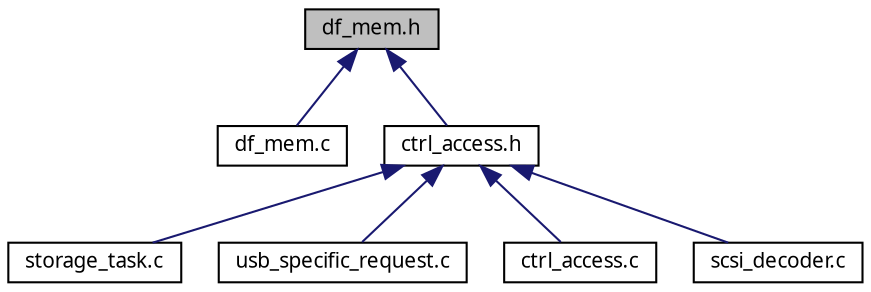digraph G
{
  edge [fontname="FreeSans.ttf",fontsize=10,labelfontname="FreeSans.ttf",labelfontsize=10];
  node [fontname="FreeSans.ttf",fontsize=10,shape=record];
  Node1 [label="df_mem.h",height=0.2,width=0.4,color="black", fillcolor="grey75", style="filled" fontcolor="black"];
  Node1 -> Node2 [dir=back,color="midnightblue",fontsize=10,style="solid",fontname="FreeSans.ttf"];
  Node2 [label="df_mem.c",height=0.2,width=0.4,color="black", fillcolor="white", style="filled",URL="$a00036.html"];
  Node1 -> Node3 [dir=back,color="midnightblue",fontsize=10,style="solid",fontname="FreeSans.ttf"];
  Node3 [label="ctrl_access.h",height=0.2,width=0.4,color="black", fillcolor="white", style="filled",URL="$a00032.html"];
  Node3 -> Node4 [dir=back,color="midnightblue",fontsize=10,style="solid",fontname="FreeSans.ttf"];
  Node4 [label="storage_task.c",height=0.2,width=0.4,color="black", fillcolor="white", style="filled",URL="$a00051.html"];
  Node3 -> Node5 [dir=back,color="midnightblue",fontsize=10,style="solid",fontname="FreeSans.ttf"];
  Node5 [label="usb_specific_request.c",height=0.2,width=0.4,color="black", fillcolor="white", style="filled",URL="$a00061.html"];
  Node3 -> Node6 [dir=back,color="midnightblue",fontsize=10,style="solid",fontname="FreeSans.ttf"];
  Node6 [label="ctrl_access.c",height=0.2,width=0.4,color="black", fillcolor="white", style="filled",URL="$a00031.html"];
  Node3 -> Node7 [dir=back,color="midnightblue",fontsize=10,style="solid",fontname="FreeSans.ttf"];
  Node7 [label="scsi_decoder.c",height=0.2,width=0.4,color="black", fillcolor="white", style="filled",URL="$a00047.html"];
}
